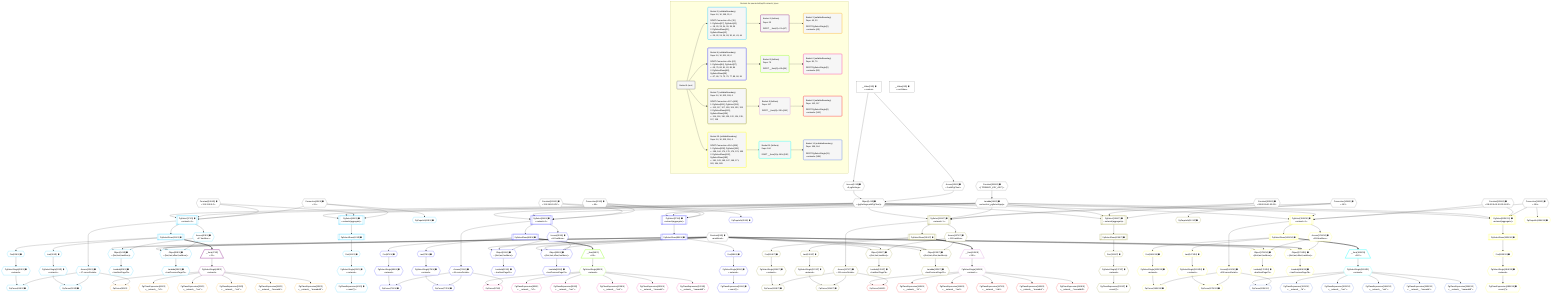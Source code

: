 %%{init: {'themeVariables': { 'fontSize': '12px'}}}%%
graph TD
    classDef path fill:#eee,stroke:#000,color:#000
    classDef plan fill:#fff,stroke-width:1px,color:#000
    classDef itemplan fill:#fff,stroke-width:2px,color:#000
    classDef unbatchedplan fill:#dff,stroke-width:1px,color:#000
    classDef sideeffectplan fill:#fcc,stroke-width:2px,color:#000
    classDef bucket fill:#f6f6f6,color:#000,stroke-width:2px,text-align:left


    %% plan dependencies
    Object14{{"Object[14∈0] ➊<br />ᐸ{pgSettings,withPgClient}ᐳ"}}:::plan
    Access12{{"Access[12∈0] ➊<br />ᐸ2.pgSettingsᐳ"}}:::plan
    Access13{{"Access[13∈0] ➊<br />ᐸ2.withPgClientᐳ"}}:::plan
    Access12 & Access13 --> Object14
    __Value2["__Value[2∈0] ➊<br />ᐸcontextᐳ"]:::plan
    __Value2 --> Access12
    __Value2 --> Access13
    Lambda16{{"Lambda[16∈0] ➊<br />ᐸextractList_pgSelectApplyᐳ"}}:::plan
    Constant206{{"Constant[206∈0] ➊<br />ᐸ[ 'PRIMARY_KEY_ASC' ]ᐳ"}}:::plan
    Constant206 --> Lambda16
    __Value4["__Value[4∈0] ➊<br />ᐸrootValueᐳ"]:::plan
    Constant6{{"Constant[6∈0] ➊<br />ᐸundefinedᐳ"}}:::plan
    Connection15{{"Connection[15∈0] ➊<br />ᐸ11ᐳ"}}:::plan
    Connection62{{"Connection[62∈0] ➊<br />ᐸ60ᐳ"}}:::plan
    Connection109{{"Connection[109∈0] ➊<br />ᐸ107ᐳ"}}:::plan
    Connection156{{"Connection[156∈0] ➊<br />ᐸ154ᐳ"}}:::plan
    Constant199{{"Constant[199∈0] ➊<br />ᐸ'192.168.0.0'ᐳ"}}:::plan
    Constant201{{"Constant[201∈0] ➊<br />ᐸ'192.168.0.0/16'ᐳ"}}:::plan
    Constant203{{"Constant[203∈0] ➊<br />ᐸ'08:00:2b:01:02:03'ᐳ"}}:::plan
    Constant205{{"Constant[205∈0] ➊<br />ᐸ'08:00:2b:01:02:03:04:05'ᐳ"}}:::plan
    PgSelect17[["PgSelect[17∈1] ➊<br />ᐸnetwork+1ᐳ"]]:::plan
    Object14 & Lambda16 & Constant199 & Connection15 --> PgSelect17
    Object38{{"Object[38∈1] ➊<br />ᐸ{first,last,offset,hasMore}ᐳ"}}:::plan
    Access33{{"Access[33∈1] ➊<br />ᐸ17.hasMoreᐳ"}}:::plan
    Constant6 & Constant6 & Constant6 & Access33 --> Object38
    PgSelect40[["PgSelect[40∈1] ➊<br />ᐸnetwork(aggregate)ᐳ"]]:::plan
    Object14 & Lambda16 & Constant199 & Connection15 --> PgSelect40
    Object34{{"Object[34∈1] ➊<br />ᐸ{first,last,hasMore}ᐳ"}}:::plan
    Constant6 & Constant6 & Access33 --> Object34
    PgCursor24{{"PgCursor[24∈1] ➊"}}:::plan
    PgSelectSingle22{{"PgSelectSingle[22∈1] ➊<br />ᐸnetworkᐳ"}}:::plan
    Access23{{"Access[23∈1] ➊<br />ᐸ17.cursorDetailsᐳ"}}:::plan
    PgSelectSingle22 & Access23 --> PgCursor24
    PgCursor30{{"PgCursor[30∈1] ➊"}}:::plan
    PgSelectSingle28{{"PgSelectSingle[28∈1] ➊<br />ᐸnetworkᐳ"}}:::plan
    PgSelectSingle28 & Access23 --> PgCursor30
    PgPageInfo18{{"PgPageInfo[18∈1] ➊"}}:::plan
    Connection15 --> PgPageInfo18
    First20{{"First[20∈1] ➊"}}:::plan
    PgSelectRows21[["PgSelectRows[21∈1] ➊"]]:::plan
    PgSelectRows21 --> First20
    PgSelect17 --> PgSelectRows21
    First20 --> PgSelectSingle22
    PgSelect17 --> Access23
    Last26{{"Last[26∈1] ➊"}}:::plan
    PgSelectRows21 --> Last26
    Last26 --> PgSelectSingle28
    PgSelect17 --> Access33
    Lambda35{{"Lambda[35∈1] ➊<br />ᐸhasNextPageCbᐳ"}}:::plan
    Object34 --> Lambda35
    Lambda39{{"Lambda[39∈1] ➊<br />ᐸhasPreviousPageCbᐳ"}}:::plan
    Object38 --> Lambda39
    First41{{"First[41∈1] ➊"}}:::plan
    PgSelectRows42[["PgSelectRows[42∈1] ➊"]]:::plan
    PgSelectRows42 --> First41
    PgSelect40 --> PgSelectRows42
    PgSelectSingle43{{"PgSelectSingle[43∈1] ➊<br />ᐸnetworkᐳ"}}:::plan
    First41 --> PgSelectSingle43
    PgClassExpression44{{"PgClassExpression[44∈1] ➊<br />ᐸcount(*)ᐳ"}}:::plan
    PgSelectSingle43 --> PgClassExpression44
    __Item47[/"__Item[47∈2]<br />ᐸ21ᐳ"\]:::itemplan
    PgSelectRows21 ==> __Item47
    PgSelectSingle48{{"PgSelectSingle[48∈2]<br />ᐸnetworkᐳ"}}:::plan
    __Item47 --> PgSelectSingle48
    PgCursor50{{"PgCursor[50∈3]"}}:::plan
    PgSelectSingle48 & Access23 --> PgCursor50
    PgClassExpression51{{"PgClassExpression[51∈3]<br />ᐸ__network__.”id”ᐳ"}}:::plan
    PgSelectSingle48 --> PgClassExpression51
    PgClassExpression52{{"PgClassExpression[52∈3]<br />ᐸ__network__.”inet”ᐳ"}}:::plan
    PgSelectSingle48 --> PgClassExpression52
    PgClassExpression53{{"PgClassExpression[53∈3]<br />ᐸ__network__.”cidr”ᐳ"}}:::plan
    PgSelectSingle48 --> PgClassExpression53
    PgClassExpression54{{"PgClassExpression[54∈3]<br />ᐸ__network__.”macaddr”ᐳ"}}:::plan
    PgSelectSingle48 --> PgClassExpression54
    PgClassExpression55{{"PgClassExpression[55∈3]<br />ᐸ__network__.”macaddr8”ᐳ"}}:::plan
    PgSelectSingle48 --> PgClassExpression55
    PgSelect64[["PgSelect[64∈4] ➊<br />ᐸnetwork+1ᐳ"]]:::plan
    Object14 & Lambda16 & Constant201 & Connection62 --> PgSelect64
    Object85{{"Object[85∈4] ➊<br />ᐸ{first,last,offset,hasMore}ᐳ"}}:::plan
    Access80{{"Access[80∈4] ➊<br />ᐸ64.hasMoreᐳ"}}:::plan
    Constant6 & Constant6 & Constant6 & Access80 --> Object85
    PgSelect87[["PgSelect[87∈4] ➊<br />ᐸnetwork(aggregate)ᐳ"]]:::plan
    Object14 & Lambda16 & Constant201 & Connection62 --> PgSelect87
    Object81{{"Object[81∈4] ➊<br />ᐸ{first,last,hasMore}ᐳ"}}:::plan
    Constant6 & Constant6 & Access80 --> Object81
    PgCursor71{{"PgCursor[71∈4] ➊"}}:::plan
    PgSelectSingle69{{"PgSelectSingle[69∈4] ➊<br />ᐸnetworkᐳ"}}:::plan
    Access70{{"Access[70∈4] ➊<br />ᐸ64.cursorDetailsᐳ"}}:::plan
    PgSelectSingle69 & Access70 --> PgCursor71
    PgCursor77{{"PgCursor[77∈4] ➊"}}:::plan
    PgSelectSingle75{{"PgSelectSingle[75∈4] ➊<br />ᐸnetworkᐳ"}}:::plan
    PgSelectSingle75 & Access70 --> PgCursor77
    PgPageInfo65{{"PgPageInfo[65∈4] ➊"}}:::plan
    Connection62 --> PgPageInfo65
    First67{{"First[67∈4] ➊"}}:::plan
    PgSelectRows68[["PgSelectRows[68∈4] ➊"]]:::plan
    PgSelectRows68 --> First67
    PgSelect64 --> PgSelectRows68
    First67 --> PgSelectSingle69
    PgSelect64 --> Access70
    Last73{{"Last[73∈4] ➊"}}:::plan
    PgSelectRows68 --> Last73
    Last73 --> PgSelectSingle75
    PgSelect64 --> Access80
    Lambda82{{"Lambda[82∈4] ➊<br />ᐸhasNextPageCbᐳ"}}:::plan
    Object81 --> Lambda82
    Lambda86{{"Lambda[86∈4] ➊<br />ᐸhasPreviousPageCbᐳ"}}:::plan
    Object85 --> Lambda86
    First88{{"First[88∈4] ➊"}}:::plan
    PgSelectRows89[["PgSelectRows[89∈4] ➊"]]:::plan
    PgSelectRows89 --> First88
    PgSelect87 --> PgSelectRows89
    PgSelectSingle90{{"PgSelectSingle[90∈4] ➊<br />ᐸnetworkᐳ"}}:::plan
    First88 --> PgSelectSingle90
    PgClassExpression91{{"PgClassExpression[91∈4] ➊<br />ᐸcount(*)ᐳ"}}:::plan
    PgSelectSingle90 --> PgClassExpression91
    __Item94[/"__Item[94∈5]<br />ᐸ68ᐳ"\]:::itemplan
    PgSelectRows68 ==> __Item94
    PgSelectSingle95{{"PgSelectSingle[95∈5]<br />ᐸnetworkᐳ"}}:::plan
    __Item94 --> PgSelectSingle95
    PgCursor97{{"PgCursor[97∈6]"}}:::plan
    PgSelectSingle95 & Access70 --> PgCursor97
    PgClassExpression98{{"PgClassExpression[98∈6]<br />ᐸ__network__.”id”ᐳ"}}:::plan
    PgSelectSingle95 --> PgClassExpression98
    PgClassExpression99{{"PgClassExpression[99∈6]<br />ᐸ__network__.”inet”ᐳ"}}:::plan
    PgSelectSingle95 --> PgClassExpression99
    PgClassExpression100{{"PgClassExpression[100∈6]<br />ᐸ__network__.”cidr”ᐳ"}}:::plan
    PgSelectSingle95 --> PgClassExpression100
    PgClassExpression101{{"PgClassExpression[101∈6]<br />ᐸ__network__.”macaddr”ᐳ"}}:::plan
    PgSelectSingle95 --> PgClassExpression101
    PgClassExpression102{{"PgClassExpression[102∈6]<br />ᐸ__network__.”macaddr8”ᐳ"}}:::plan
    PgSelectSingle95 --> PgClassExpression102
    PgSelect111[["PgSelect[111∈7] ➊<br />ᐸnetwork+1ᐳ"]]:::plan
    Object14 & Lambda16 & Constant203 & Connection109 --> PgSelect111
    Object132{{"Object[132∈7] ➊<br />ᐸ{first,last,offset,hasMore}ᐳ"}}:::plan
    Access127{{"Access[127∈7] ➊<br />ᐸ111.hasMoreᐳ"}}:::plan
    Constant6 & Constant6 & Constant6 & Access127 --> Object132
    PgSelect134[["PgSelect[134∈7] ➊<br />ᐸnetwork(aggregate)ᐳ"]]:::plan
    Object14 & Lambda16 & Constant203 & Connection109 --> PgSelect134
    Object128{{"Object[128∈7] ➊<br />ᐸ{first,last,hasMore}ᐳ"}}:::plan
    Constant6 & Constant6 & Access127 --> Object128
    PgCursor118{{"PgCursor[118∈7] ➊"}}:::plan
    PgSelectSingle116{{"PgSelectSingle[116∈7] ➊<br />ᐸnetworkᐳ"}}:::plan
    Access117{{"Access[117∈7] ➊<br />ᐸ111.cursorDetailsᐳ"}}:::plan
    PgSelectSingle116 & Access117 --> PgCursor118
    PgCursor124{{"PgCursor[124∈7] ➊"}}:::plan
    PgSelectSingle122{{"PgSelectSingle[122∈7] ➊<br />ᐸnetworkᐳ"}}:::plan
    PgSelectSingle122 & Access117 --> PgCursor124
    PgPageInfo112{{"PgPageInfo[112∈7] ➊"}}:::plan
    Connection109 --> PgPageInfo112
    First114{{"First[114∈7] ➊"}}:::plan
    PgSelectRows115[["PgSelectRows[115∈7] ➊"]]:::plan
    PgSelectRows115 --> First114
    PgSelect111 --> PgSelectRows115
    First114 --> PgSelectSingle116
    PgSelect111 --> Access117
    Last120{{"Last[120∈7] ➊"}}:::plan
    PgSelectRows115 --> Last120
    Last120 --> PgSelectSingle122
    PgSelect111 --> Access127
    Lambda129{{"Lambda[129∈7] ➊<br />ᐸhasNextPageCbᐳ"}}:::plan
    Object128 --> Lambda129
    Lambda133{{"Lambda[133∈7] ➊<br />ᐸhasPreviousPageCbᐳ"}}:::plan
    Object132 --> Lambda133
    First135{{"First[135∈7] ➊"}}:::plan
    PgSelectRows136[["PgSelectRows[136∈7] ➊"]]:::plan
    PgSelectRows136 --> First135
    PgSelect134 --> PgSelectRows136
    PgSelectSingle137{{"PgSelectSingle[137∈7] ➊<br />ᐸnetworkᐳ"}}:::plan
    First135 --> PgSelectSingle137
    PgClassExpression138{{"PgClassExpression[138∈7] ➊<br />ᐸcount(*)ᐳ"}}:::plan
    PgSelectSingle137 --> PgClassExpression138
    __Item141[/"__Item[141∈8]<br />ᐸ115ᐳ"\]:::itemplan
    PgSelectRows115 ==> __Item141
    PgSelectSingle142{{"PgSelectSingle[142∈8]<br />ᐸnetworkᐳ"}}:::plan
    __Item141 --> PgSelectSingle142
    PgCursor144{{"PgCursor[144∈9]"}}:::plan
    PgSelectSingle142 & Access117 --> PgCursor144
    PgClassExpression145{{"PgClassExpression[145∈9]<br />ᐸ__network__.”id”ᐳ"}}:::plan
    PgSelectSingle142 --> PgClassExpression145
    PgClassExpression146{{"PgClassExpression[146∈9]<br />ᐸ__network__.”inet”ᐳ"}}:::plan
    PgSelectSingle142 --> PgClassExpression146
    PgClassExpression147{{"PgClassExpression[147∈9]<br />ᐸ__network__.”cidr”ᐳ"}}:::plan
    PgSelectSingle142 --> PgClassExpression147
    PgClassExpression148{{"PgClassExpression[148∈9]<br />ᐸ__network__.”macaddr”ᐳ"}}:::plan
    PgSelectSingle142 --> PgClassExpression148
    PgClassExpression149{{"PgClassExpression[149∈9]<br />ᐸ__network__.”macaddr8”ᐳ"}}:::plan
    PgSelectSingle142 --> PgClassExpression149
    PgSelect158[["PgSelect[158∈10] ➊<br />ᐸnetwork+1ᐳ"]]:::plan
    Object14 & Lambda16 & Constant205 & Connection156 --> PgSelect158
    Object179{{"Object[179∈10] ➊<br />ᐸ{first,last,offset,hasMore}ᐳ"}}:::plan
    Access174{{"Access[174∈10] ➊<br />ᐸ158.hasMoreᐳ"}}:::plan
    Constant6 & Constant6 & Constant6 & Access174 --> Object179
    PgSelect181[["PgSelect[181∈10] ➊<br />ᐸnetwork(aggregate)ᐳ"]]:::plan
    Object14 & Lambda16 & Constant205 & Connection156 --> PgSelect181
    Object175{{"Object[175∈10] ➊<br />ᐸ{first,last,hasMore}ᐳ"}}:::plan
    Constant6 & Constant6 & Access174 --> Object175
    PgCursor165{{"PgCursor[165∈10] ➊"}}:::plan
    PgSelectSingle163{{"PgSelectSingle[163∈10] ➊<br />ᐸnetworkᐳ"}}:::plan
    Access164{{"Access[164∈10] ➊<br />ᐸ158.cursorDetailsᐳ"}}:::plan
    PgSelectSingle163 & Access164 --> PgCursor165
    PgCursor171{{"PgCursor[171∈10] ➊"}}:::plan
    PgSelectSingle169{{"PgSelectSingle[169∈10] ➊<br />ᐸnetworkᐳ"}}:::plan
    PgSelectSingle169 & Access164 --> PgCursor171
    PgPageInfo159{{"PgPageInfo[159∈10] ➊"}}:::plan
    Connection156 --> PgPageInfo159
    First161{{"First[161∈10] ➊"}}:::plan
    PgSelectRows162[["PgSelectRows[162∈10] ➊"]]:::plan
    PgSelectRows162 --> First161
    PgSelect158 --> PgSelectRows162
    First161 --> PgSelectSingle163
    PgSelect158 --> Access164
    Last167{{"Last[167∈10] ➊"}}:::plan
    PgSelectRows162 --> Last167
    Last167 --> PgSelectSingle169
    PgSelect158 --> Access174
    Lambda176{{"Lambda[176∈10] ➊<br />ᐸhasNextPageCbᐳ"}}:::plan
    Object175 --> Lambda176
    Lambda180{{"Lambda[180∈10] ➊<br />ᐸhasPreviousPageCbᐳ"}}:::plan
    Object179 --> Lambda180
    First182{{"First[182∈10] ➊"}}:::plan
    PgSelectRows183[["PgSelectRows[183∈10] ➊"]]:::plan
    PgSelectRows183 --> First182
    PgSelect181 --> PgSelectRows183
    PgSelectSingle184{{"PgSelectSingle[184∈10] ➊<br />ᐸnetworkᐳ"}}:::plan
    First182 --> PgSelectSingle184
    PgClassExpression185{{"PgClassExpression[185∈10] ➊<br />ᐸcount(*)ᐳ"}}:::plan
    PgSelectSingle184 --> PgClassExpression185
    __Item188[/"__Item[188∈11]<br />ᐸ162ᐳ"\]:::itemplan
    PgSelectRows162 ==> __Item188
    PgSelectSingle189{{"PgSelectSingle[189∈11]<br />ᐸnetworkᐳ"}}:::plan
    __Item188 --> PgSelectSingle189
    PgCursor191{{"PgCursor[191∈12]"}}:::plan
    PgSelectSingle189 & Access164 --> PgCursor191
    PgClassExpression192{{"PgClassExpression[192∈12]<br />ᐸ__network__.”id”ᐳ"}}:::plan
    PgSelectSingle189 --> PgClassExpression192
    PgClassExpression193{{"PgClassExpression[193∈12]<br />ᐸ__network__.”inet”ᐳ"}}:::plan
    PgSelectSingle189 --> PgClassExpression193
    PgClassExpression194{{"PgClassExpression[194∈12]<br />ᐸ__network__.”cidr”ᐳ"}}:::plan
    PgSelectSingle189 --> PgClassExpression194
    PgClassExpression195{{"PgClassExpression[195∈12]<br />ᐸ__network__.”macaddr”ᐳ"}}:::plan
    PgSelectSingle189 --> PgClassExpression195
    PgClassExpression196{{"PgClassExpression[196∈12]<br />ᐸ__network__.”macaddr8”ᐳ"}}:::plan
    PgSelectSingle189 --> PgClassExpression196

    %% define steps

    subgraph "Buckets for queries/v4/pg11.network_types"
    Bucket0("Bucket 0 (root)"):::bucket
    classDef bucket0 stroke:#696969
    class Bucket0,__Value2,__Value4,Constant6,Access12,Access13,Object14,Connection15,Lambda16,Connection62,Connection109,Connection156,Constant199,Constant201,Constant203,Constant205,Constant206 bucket0
    Bucket1("Bucket 1 (nullableBoundary)<br />Deps: 14, 16, 199, 15, 6<br /><br />ROOT Connectionᐸ11ᐳ[15]<br />1: PgSelect[17], PgSelect[40]<br />ᐳ: 18, 23, 33, 34, 35, 38, 39<br />2: PgSelectRows[21], PgSelectRows[42]<br />ᐳ: 20, 22, 24, 26, 28, 30, 41, 43, 44"):::bucket
    classDef bucket1 stroke:#00bfff
    class Bucket1,PgSelect17,PgPageInfo18,First20,PgSelectRows21,PgSelectSingle22,Access23,PgCursor24,Last26,PgSelectSingle28,PgCursor30,Access33,Object34,Lambda35,Object38,Lambda39,PgSelect40,First41,PgSelectRows42,PgSelectSingle43,PgClassExpression44 bucket1
    Bucket2("Bucket 2 (listItem)<br />Deps: 23<br /><br />ROOT __Item{2}ᐸ21ᐳ[47]"):::bucket
    classDef bucket2 stroke:#7f007f
    class Bucket2,__Item47,PgSelectSingle48 bucket2
    Bucket3("Bucket 3 (nullableBoundary)<br />Deps: 48, 23<br /><br />ROOT PgSelectSingle{2}ᐸnetworkᐳ[48]"):::bucket
    classDef bucket3 stroke:#ffa500
    class Bucket3,PgCursor50,PgClassExpression51,PgClassExpression52,PgClassExpression53,PgClassExpression54,PgClassExpression55 bucket3
    Bucket4("Bucket 4 (nullableBoundary)<br />Deps: 14, 16, 201, 62, 6<br /><br />ROOT Connectionᐸ60ᐳ[62]<br />1: PgSelect[64], PgSelect[87]<br />ᐳ: 65, 70, 80, 81, 82, 85, 86<br />2: PgSelectRows[68], PgSelectRows[89]<br />ᐳ: 67, 69, 71, 73, 75, 77, 88, 90, 91"):::bucket
    classDef bucket4 stroke:#0000ff
    class Bucket4,PgSelect64,PgPageInfo65,First67,PgSelectRows68,PgSelectSingle69,Access70,PgCursor71,Last73,PgSelectSingle75,PgCursor77,Access80,Object81,Lambda82,Object85,Lambda86,PgSelect87,First88,PgSelectRows89,PgSelectSingle90,PgClassExpression91 bucket4
    Bucket5("Bucket 5 (listItem)<br />Deps: 70<br /><br />ROOT __Item{5}ᐸ68ᐳ[94]"):::bucket
    classDef bucket5 stroke:#7fff00
    class Bucket5,__Item94,PgSelectSingle95 bucket5
    Bucket6("Bucket 6 (nullableBoundary)<br />Deps: 95, 70<br /><br />ROOT PgSelectSingle{5}ᐸnetworkᐳ[95]"):::bucket
    classDef bucket6 stroke:#ff1493
    class Bucket6,PgCursor97,PgClassExpression98,PgClassExpression99,PgClassExpression100,PgClassExpression101,PgClassExpression102 bucket6
    Bucket7("Bucket 7 (nullableBoundary)<br />Deps: 14, 16, 203, 109, 6<br /><br />ROOT Connectionᐸ107ᐳ[109]<br />1: PgSelect[111], PgSelect[134]<br />ᐳ: 112, 117, 127, 128, 129, 132, 133<br />2: PgSelectRows[115], PgSelectRows[136]<br />ᐳ: 114, 116, 118, 120, 122, 124, 135, 137, 138"):::bucket
    classDef bucket7 stroke:#808000
    class Bucket7,PgSelect111,PgPageInfo112,First114,PgSelectRows115,PgSelectSingle116,Access117,PgCursor118,Last120,PgSelectSingle122,PgCursor124,Access127,Object128,Lambda129,Object132,Lambda133,PgSelect134,First135,PgSelectRows136,PgSelectSingle137,PgClassExpression138 bucket7
    Bucket8("Bucket 8 (listItem)<br />Deps: 117<br /><br />ROOT __Item{8}ᐸ115ᐳ[141]"):::bucket
    classDef bucket8 stroke:#dda0dd
    class Bucket8,__Item141,PgSelectSingle142 bucket8
    Bucket9("Bucket 9 (nullableBoundary)<br />Deps: 142, 117<br /><br />ROOT PgSelectSingle{8}ᐸnetworkᐳ[142]"):::bucket
    classDef bucket9 stroke:#ff0000
    class Bucket9,PgCursor144,PgClassExpression145,PgClassExpression146,PgClassExpression147,PgClassExpression148,PgClassExpression149 bucket9
    Bucket10("Bucket 10 (nullableBoundary)<br />Deps: 14, 16, 205, 156, 6<br /><br />ROOT Connectionᐸ154ᐳ[156]<br />1: PgSelect[158], PgSelect[181]<br />ᐳ: 159, 164, 174, 175, 176, 179, 180<br />2: PgSelectRows[162], PgSelectRows[183]<br />ᐳ: 161, 163, 165, 167, 169, 171, 182, 184, 185"):::bucket
    classDef bucket10 stroke:#ffff00
    class Bucket10,PgSelect158,PgPageInfo159,First161,PgSelectRows162,PgSelectSingle163,Access164,PgCursor165,Last167,PgSelectSingle169,PgCursor171,Access174,Object175,Lambda176,Object179,Lambda180,PgSelect181,First182,PgSelectRows183,PgSelectSingle184,PgClassExpression185 bucket10
    Bucket11("Bucket 11 (listItem)<br />Deps: 164<br /><br />ROOT __Item{11}ᐸ162ᐳ[188]"):::bucket
    classDef bucket11 stroke:#00ffff
    class Bucket11,__Item188,PgSelectSingle189 bucket11
    Bucket12("Bucket 12 (nullableBoundary)<br />Deps: 189, 164<br /><br />ROOT PgSelectSingle{11}ᐸnetworkᐳ[189]"):::bucket
    classDef bucket12 stroke:#4169e1
    class Bucket12,PgCursor191,PgClassExpression192,PgClassExpression193,PgClassExpression194,PgClassExpression195,PgClassExpression196 bucket12
    Bucket0 --> Bucket1 & Bucket4 & Bucket7 & Bucket10
    Bucket1 --> Bucket2
    Bucket2 --> Bucket3
    Bucket4 --> Bucket5
    Bucket5 --> Bucket6
    Bucket7 --> Bucket8
    Bucket8 --> Bucket9
    Bucket10 --> Bucket11
    Bucket11 --> Bucket12
    end